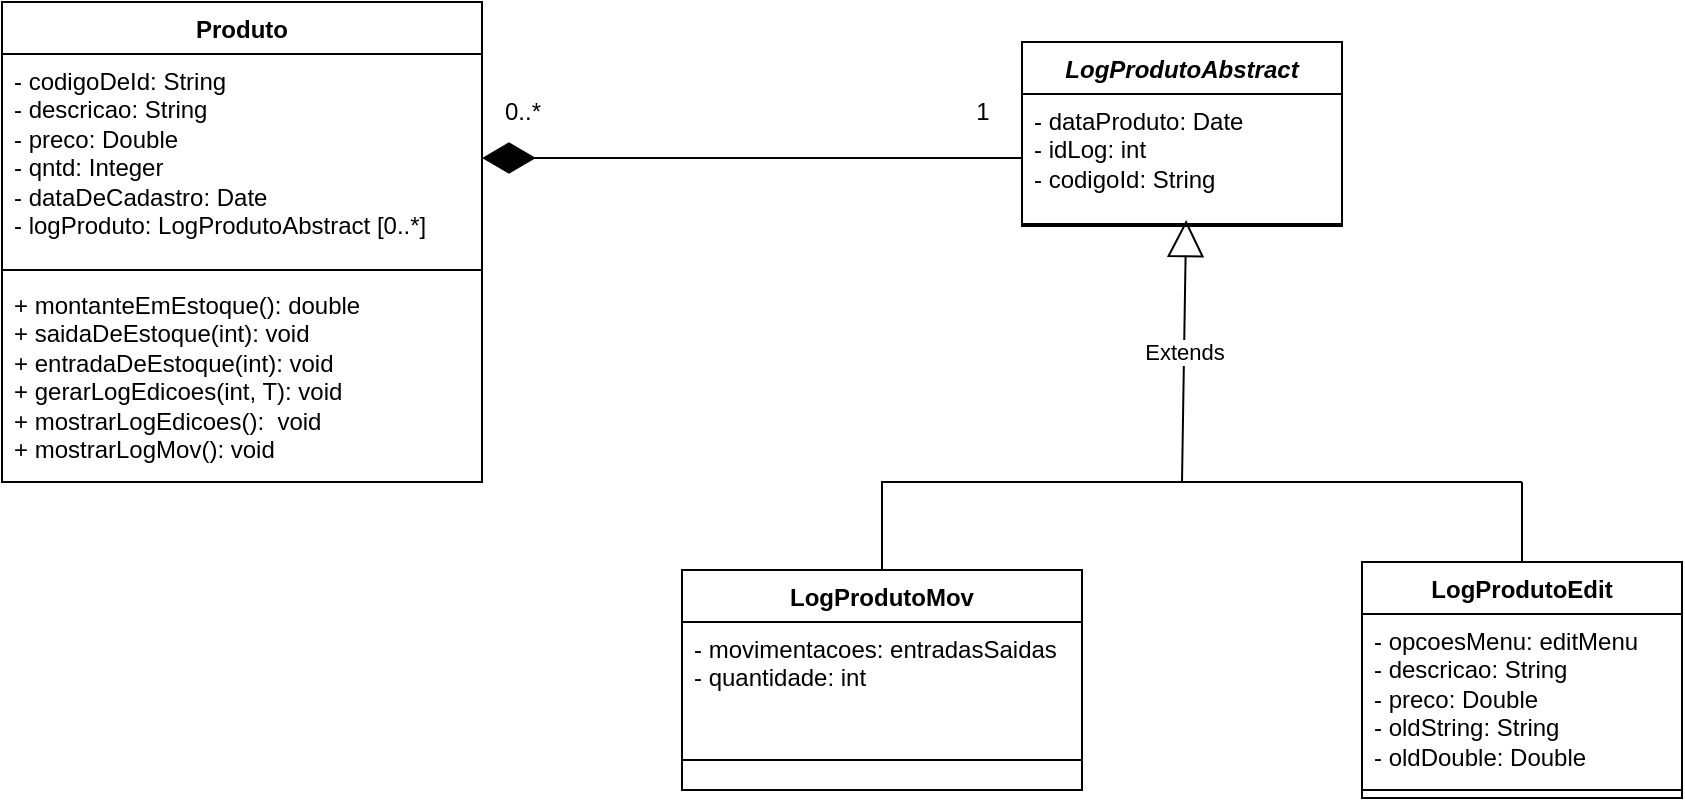 <mxfile version="24.4.13" type="device">
  <diagram id="C5RBs43oDa-KdzZeNtuy" name="Produto">
    <mxGraphModel dx="1120" dy="532" grid="1" gridSize="10" guides="1" tooltips="1" connect="1" arrows="1" fold="1" page="1" pageScale="1" pageWidth="827" pageHeight="1169" math="0" shadow="0">
      <root>
        <mxCell id="WIyWlLk6GJQsqaUBKTNV-0" />
        <mxCell id="WIyWlLk6GJQsqaUBKTNV-1" parent="WIyWlLk6GJQsqaUBKTNV-0" />
        <mxCell id="gxxpj2uwGckLkyKRPyuZ-0" value="&lt;i&gt;LogProdutoAbstract&lt;/i&gt;" style="swimlane;fontStyle=1;align=center;verticalAlign=top;childLayout=stackLayout;horizontal=1;startSize=26;horizontalStack=0;resizeParent=1;resizeParentMax=0;resizeLast=0;collapsible=1;marginBottom=0;whiteSpace=wrap;html=1;" parent="WIyWlLk6GJQsqaUBKTNV-1" vertex="1">
          <mxGeometry x="770" y="40" width="160" height="92" as="geometry">
            <mxRectangle x="280" y="50" width="100" height="30" as="alternateBounds" />
          </mxGeometry>
        </mxCell>
        <mxCell id="gxxpj2uwGckLkyKRPyuZ-1" value="- dataProduto: Date&lt;div&gt;- idLog: int&lt;/div&gt;&lt;div&gt;- codigoId: String&lt;/div&gt;&lt;div&gt;&lt;br&gt;&lt;/div&gt;" style="text;strokeColor=none;fillColor=none;align=left;verticalAlign=top;spacingLeft=4;spacingRight=4;overflow=hidden;rotatable=0;points=[[0,0.5],[1,0.5]];portConstraint=eastwest;whiteSpace=wrap;html=1;" parent="gxxpj2uwGckLkyKRPyuZ-0" vertex="1">
          <mxGeometry y="26" width="160" height="64" as="geometry" />
        </mxCell>
        <mxCell id="gxxpj2uwGckLkyKRPyuZ-2" value="" style="line;strokeWidth=1;fillColor=none;align=left;verticalAlign=middle;spacingTop=-1;spacingLeft=3;spacingRight=3;rotatable=0;labelPosition=right;points=[];portConstraint=eastwest;strokeColor=inherit;" parent="gxxpj2uwGckLkyKRPyuZ-0" vertex="1">
          <mxGeometry y="90" width="160" height="2" as="geometry" />
        </mxCell>
        <mxCell id="gxxpj2uwGckLkyKRPyuZ-4" value="LogProdutoMov" style="swimlane;fontStyle=1;align=center;verticalAlign=top;childLayout=stackLayout;horizontal=1;startSize=26;horizontalStack=0;resizeParent=1;resizeParentMax=0;resizeLast=0;collapsible=1;marginBottom=0;whiteSpace=wrap;html=1;" parent="WIyWlLk6GJQsqaUBKTNV-1" vertex="1">
          <mxGeometry x="600" y="304" width="200" height="110" as="geometry" />
        </mxCell>
        <mxCell id="gxxpj2uwGckLkyKRPyuZ-5" value="- movimentacoes: entradasSaidas&lt;div&gt;- quantidade: int&lt;/div&gt;" style="text;strokeColor=none;fillColor=none;align=left;verticalAlign=top;spacingLeft=4;spacingRight=4;overflow=hidden;rotatable=0;points=[[0,0.5],[1,0.5]];portConstraint=eastwest;whiteSpace=wrap;html=1;" parent="gxxpj2uwGckLkyKRPyuZ-4" vertex="1">
          <mxGeometry y="26" width="200" height="54" as="geometry" />
        </mxCell>
        <mxCell id="gxxpj2uwGckLkyKRPyuZ-6" value="" style="line;strokeWidth=1;fillColor=none;align=left;verticalAlign=middle;spacingTop=-1;spacingLeft=3;spacingRight=3;rotatable=0;labelPosition=right;points=[];portConstraint=eastwest;strokeColor=inherit;" parent="gxxpj2uwGckLkyKRPyuZ-4" vertex="1">
          <mxGeometry y="80" width="200" height="30" as="geometry" />
        </mxCell>
        <mxCell id="gxxpj2uwGckLkyKRPyuZ-13" value="" style="endArrow=none;html=1;rounded=0;exitX=0.5;exitY=0;exitDx=0;exitDy=0;" parent="WIyWlLk6GJQsqaUBKTNV-1" source="gxxpj2uwGckLkyKRPyuZ-4" edge="1">
          <mxGeometry width="50" height="50" relative="1" as="geometry">
            <mxPoint x="710" y="290" as="sourcePoint" />
            <mxPoint x="1020" y="260" as="targetPoint" />
            <Array as="points">
              <mxPoint x="700" y="260" />
            </Array>
          </mxGeometry>
        </mxCell>
        <mxCell id="gxxpj2uwGckLkyKRPyuZ-8" value="LogProdutoEdit" style="swimlane;fontStyle=1;align=center;verticalAlign=top;childLayout=stackLayout;horizontal=1;startSize=26;horizontalStack=0;resizeParent=1;resizeParentMax=0;resizeLast=0;collapsible=1;marginBottom=0;whiteSpace=wrap;html=1;" parent="WIyWlLk6GJQsqaUBKTNV-1" vertex="1">
          <mxGeometry x="940" y="300" width="160" height="118" as="geometry" />
        </mxCell>
        <mxCell id="gxxpj2uwGckLkyKRPyuZ-9" value="- opcoesMenu: editMenu&lt;div&gt;- descricao: String&lt;/div&gt;&lt;div&gt;- preco: Double&lt;/div&gt;&lt;div&gt;- oldString: String&lt;/div&gt;&lt;div&gt;- oldDouble: Double&lt;/div&gt;" style="text;strokeColor=none;fillColor=none;align=left;verticalAlign=top;spacingLeft=4;spacingRight=4;overflow=hidden;rotatable=0;points=[[0,0.5],[1,0.5]];portConstraint=eastwest;whiteSpace=wrap;html=1;" parent="gxxpj2uwGckLkyKRPyuZ-8" vertex="1">
          <mxGeometry y="26" width="160" height="84" as="geometry" />
        </mxCell>
        <mxCell id="gxxpj2uwGckLkyKRPyuZ-10" value="" style="line;strokeWidth=1;fillColor=none;align=left;verticalAlign=middle;spacingTop=-1;spacingLeft=3;spacingRight=3;rotatable=0;labelPosition=right;points=[];portConstraint=eastwest;strokeColor=inherit;" parent="gxxpj2uwGckLkyKRPyuZ-8" vertex="1">
          <mxGeometry y="110" width="160" height="8" as="geometry" />
        </mxCell>
        <mxCell id="gxxpj2uwGckLkyKRPyuZ-15" value="" style="endArrow=none;html=1;rounded=0;exitX=0.5;exitY=0;exitDx=0;exitDy=0;" parent="WIyWlLk6GJQsqaUBKTNV-1" source="gxxpj2uwGckLkyKRPyuZ-8" edge="1">
          <mxGeometry width="50" height="50" relative="1" as="geometry">
            <mxPoint x="880" y="300" as="sourcePoint" />
            <mxPoint x="1020" y="260" as="targetPoint" />
          </mxGeometry>
        </mxCell>
        <mxCell id="gxxpj2uwGckLkyKRPyuZ-16" value="Extends" style="endArrow=block;endSize=16;endFill=0;html=1;rounded=0;entryX=0.513;entryY=-0.5;entryDx=0;entryDy=0;entryPerimeter=0;" parent="WIyWlLk6GJQsqaUBKTNV-1" target="gxxpj2uwGckLkyKRPyuZ-2" edge="1">
          <mxGeometry width="160" relative="1" as="geometry">
            <mxPoint x="850" y="260" as="sourcePoint" />
            <mxPoint x="852.08" y="158.988" as="targetPoint" />
          </mxGeometry>
        </mxCell>
        <mxCell id="NcqyCAqcBufFt8YX4pqx-0" value="Produto" style="swimlane;fontStyle=1;align=center;verticalAlign=top;childLayout=stackLayout;horizontal=1;startSize=26;horizontalStack=0;resizeParent=1;resizeParentMax=0;resizeLast=0;collapsible=1;marginBottom=0;whiteSpace=wrap;html=1;" vertex="1" parent="WIyWlLk6GJQsqaUBKTNV-1">
          <mxGeometry x="260" y="20" width="240" height="240" as="geometry" />
        </mxCell>
        <mxCell id="NcqyCAqcBufFt8YX4pqx-1" value="- codigoDeId: String&lt;div&gt;- descricao: String&lt;/div&gt;&lt;div&gt;- preco: Double&lt;/div&gt;&lt;div&gt;- qntd: Integer&lt;/div&gt;&lt;div&gt;- dataDeCadastro: Date&lt;/div&gt;&lt;div&gt;- logProduto: LogProdutoAbstract [0..*]&lt;/div&gt;&lt;div&gt;&lt;br&gt;&lt;/div&gt;" style="text;strokeColor=none;fillColor=none;align=left;verticalAlign=top;spacingLeft=4;spacingRight=4;overflow=hidden;rotatable=0;points=[[0,0.5],[1,0.5]];portConstraint=eastwest;whiteSpace=wrap;html=1;" vertex="1" parent="NcqyCAqcBufFt8YX4pqx-0">
          <mxGeometry y="26" width="240" height="104" as="geometry" />
        </mxCell>
        <mxCell id="NcqyCAqcBufFt8YX4pqx-2" value="" style="line;strokeWidth=1;fillColor=none;align=left;verticalAlign=middle;spacingTop=-1;spacingLeft=3;spacingRight=3;rotatable=0;labelPosition=right;points=[];portConstraint=eastwest;strokeColor=inherit;" vertex="1" parent="NcqyCAqcBufFt8YX4pqx-0">
          <mxGeometry y="130" width="240" height="8" as="geometry" />
        </mxCell>
        <mxCell id="NcqyCAqcBufFt8YX4pqx-3" value="&lt;div&gt;+ montanteEmEstoque(): double&lt;/div&gt;&lt;div&gt;+ saidaDeEstoque(int): void&lt;/div&gt;&lt;div&gt;+ entradaDeEstoque(int): void&lt;/div&gt;&lt;div&gt;+ gerarLogEdicoes(int, T): void&lt;/div&gt;+ mostrarLogEdicoes():&amp;nbsp; void&lt;div&gt;+ mostrarLogMov(): void&lt;/div&gt;" style="text;strokeColor=none;fillColor=none;align=left;verticalAlign=top;spacingLeft=4;spacingRight=4;overflow=hidden;rotatable=0;points=[[0,0.5],[1,0.5]];portConstraint=eastwest;whiteSpace=wrap;html=1;" vertex="1" parent="NcqyCAqcBufFt8YX4pqx-0">
          <mxGeometry y="138" width="240" height="102" as="geometry" />
        </mxCell>
        <mxCell id="NcqyCAqcBufFt8YX4pqx-4" value="" style="endArrow=diamondThin;endFill=1;endSize=24;html=1;rounded=0;exitX=0;exitY=0.5;exitDx=0;exitDy=0;" edge="1" parent="WIyWlLk6GJQsqaUBKTNV-1" source="gxxpj2uwGckLkyKRPyuZ-1" target="NcqyCAqcBufFt8YX4pqx-1">
          <mxGeometry width="160" relative="1" as="geometry">
            <mxPoint x="520" y="260" as="sourcePoint" />
            <mxPoint x="680" y="260" as="targetPoint" />
          </mxGeometry>
        </mxCell>
        <mxCell id="Ivz0zOuuw4aEzKL7zFt5-5" value="0..*" style="text;html=1;align=center;verticalAlign=middle;resizable=0;points=[];autosize=1;strokeColor=none;fillColor=none;" vertex="1" parent="WIyWlLk6GJQsqaUBKTNV-1">
          <mxGeometry x="500" y="60" width="40" height="30" as="geometry" />
        </mxCell>
        <mxCell id="Ivz0zOuuw4aEzKL7zFt5-6" value="1" style="text;html=1;align=center;verticalAlign=middle;resizable=0;points=[];autosize=1;strokeColor=none;fillColor=none;" vertex="1" parent="WIyWlLk6GJQsqaUBKTNV-1">
          <mxGeometry x="735" y="60" width="30" height="30" as="geometry" />
        </mxCell>
      </root>
    </mxGraphModel>
  </diagram>
</mxfile>
